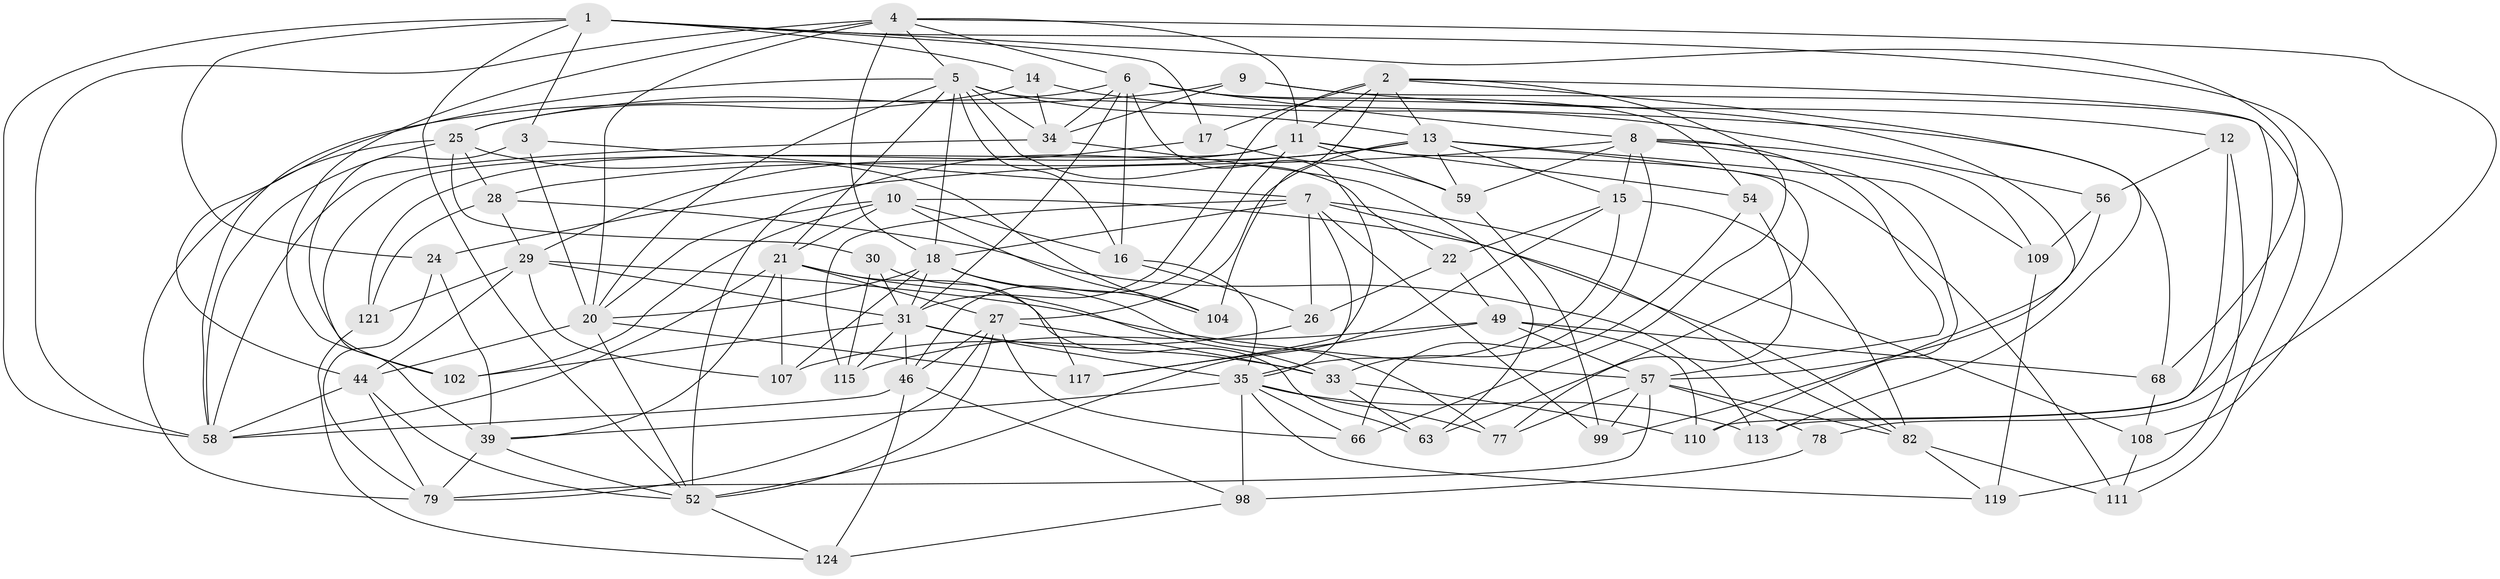// original degree distribution, {4: 1.0}
// Generated by graph-tools (version 1.1) at 2025/16/03/09/25 04:16:16]
// undirected, 64 vertices, 182 edges
graph export_dot {
graph [start="1"]
  node [color=gray90,style=filled];
  1 [super="+114"];
  2 [super="+62"];
  3;
  4 [super="+83+55"];
  5 [super="+92"];
  6 [super="+37+60"];
  7 [super="+112+43"];
  8 [super="+74"];
  9;
  10 [super="+50"];
  11 [super="+69+53"];
  12;
  13 [super="+72+23"];
  14;
  15 [super="+64"];
  16 [super="+19"];
  17;
  18 [super="+42"];
  20 [super="+32+123"];
  21 [super="+122+103"];
  22;
  24;
  25 [super="+80+81"];
  26;
  27 [super="+67"];
  28 [super="+40"];
  29 [super="+101+85"];
  30;
  31 [super="+38+48"];
  33 [super="+41"];
  34 [super="+47"];
  35 [super="+45+70"];
  39 [super="+120"];
  44 [super="+65"];
  46 [super="+61"];
  49 [super="+86"];
  52 [super="+95"];
  54;
  56;
  57 [super="+71"];
  58 [super="+105+88"];
  59 [super="+97"];
  63;
  66;
  68;
  77;
  78;
  79 [super="+106+96"];
  82 [super="+116"];
  98;
  99;
  102;
  104;
  107;
  108;
  109;
  110;
  111;
  113;
  115;
  117;
  119;
  121 [super="+127"];
  124;
  1 -- 52;
  1 -- 108;
  1 -- 58;
  1 -- 17;
  1 -- 3;
  1 -- 68;
  1 -- 24;
  1 -- 14;
  2 -- 66;
  2 -- 104;
  2 -- 17;
  2 -- 113;
  2 -- 11;
  2 -- 110;
  2 -- 31;
  2 -- 13;
  3 -- 7;
  3 -- 102;
  3 -- 20;
  4 -- 78;
  4 -- 20;
  4 -- 102;
  4 -- 11;
  4 -- 6;
  4 -- 18;
  4 -- 58;
  4 -- 5;
  5 -- 34;
  5 -- 13;
  5 -- 20;
  5 -- 68;
  5 -- 44;
  5 -- 16;
  5 -- 18;
  5 -- 21;
  5 -- 22;
  6 -- 16 [weight=2];
  6 -- 31;
  6 -- 54;
  6 -- 99;
  6 -- 117;
  6 -- 34;
  6 -- 58;
  6 -- 8;
  7 -- 26;
  7 -- 99;
  7 -- 108;
  7 -- 18;
  7 -- 115;
  7 -- 82;
  7 -- 35;
  8 -- 57;
  8 -- 24;
  8 -- 15;
  8 -- 33;
  8 -- 59;
  8 -- 109;
  8 -- 110;
  9 -- 111;
  9 -- 12;
  9 -- 34;
  9 -- 25;
  10 -- 20;
  10 -- 104;
  10 -- 82;
  10 -- 21;
  10 -- 102;
  10 -- 16;
  11 -- 59;
  11 -- 46;
  11 -- 121;
  11 -- 54;
  11 -- 63;
  11 -- 39;
  12 -- 119;
  12 -- 56;
  12 -- 113;
  13 -- 111;
  13 -- 59 [weight=2];
  13 -- 27;
  13 -- 109;
  13 -- 15;
  13 -- 52;
  13 -- 28;
  14 -- 56;
  14 -- 34;
  14 -- 25;
  15 -- 82;
  15 -- 22;
  15 -- 52;
  15 -- 35;
  16 -- 26;
  16 -- 35;
  17 -- 29;
  17 -- 59;
  18 -- 107;
  18 -- 20;
  18 -- 104;
  18 -- 77;
  18 -- 31;
  20 -- 52;
  20 -- 117;
  20 -- 44;
  21 -- 39;
  21 -- 63;
  21 -- 33;
  21 -- 107;
  21 -- 58;
  21 -- 27;
  22 -- 49;
  22 -- 26;
  24 -- 79;
  24 -- 39;
  25 -- 104;
  25 -- 30;
  25 -- 79 [weight=2];
  25 -- 28;
  25 -- 58;
  26 -- 107;
  27 -- 66;
  27 -- 33;
  27 -- 79 [weight=2];
  27 -- 46;
  27 -- 52;
  28 -- 121 [weight=2];
  28 -- 29;
  28 -- 113;
  29 -- 121 [weight=2];
  29 -- 44;
  29 -- 107;
  29 -- 57;
  29 -- 31;
  30 -- 117;
  30 -- 115;
  30 -- 31;
  31 -- 46;
  31 -- 33;
  31 -- 35;
  31 -- 115;
  31 -- 102;
  33 -- 110;
  33 -- 63;
  34 -- 63;
  34 -- 58;
  35 -- 39;
  35 -- 98;
  35 -- 66;
  35 -- 113;
  35 -- 119;
  35 -- 77;
  39 -- 79;
  39 -- 52;
  44 -- 79;
  44 -- 58;
  44 -- 52;
  46 -- 98;
  46 -- 124;
  46 -- 58;
  49 -- 115;
  49 -- 68;
  49 -- 117;
  49 -- 110;
  49 -- 57;
  52 -- 124;
  54 -- 66;
  54 -- 77;
  56 -- 109;
  56 -- 57;
  57 -- 82;
  57 -- 99;
  57 -- 77;
  57 -- 78 [weight=2];
  57 -- 79;
  59 -- 99;
  68 -- 108;
  78 -- 98;
  82 -- 111;
  82 -- 119;
  98 -- 124;
  108 -- 111;
  109 -- 119;
  121 -- 124;
}

